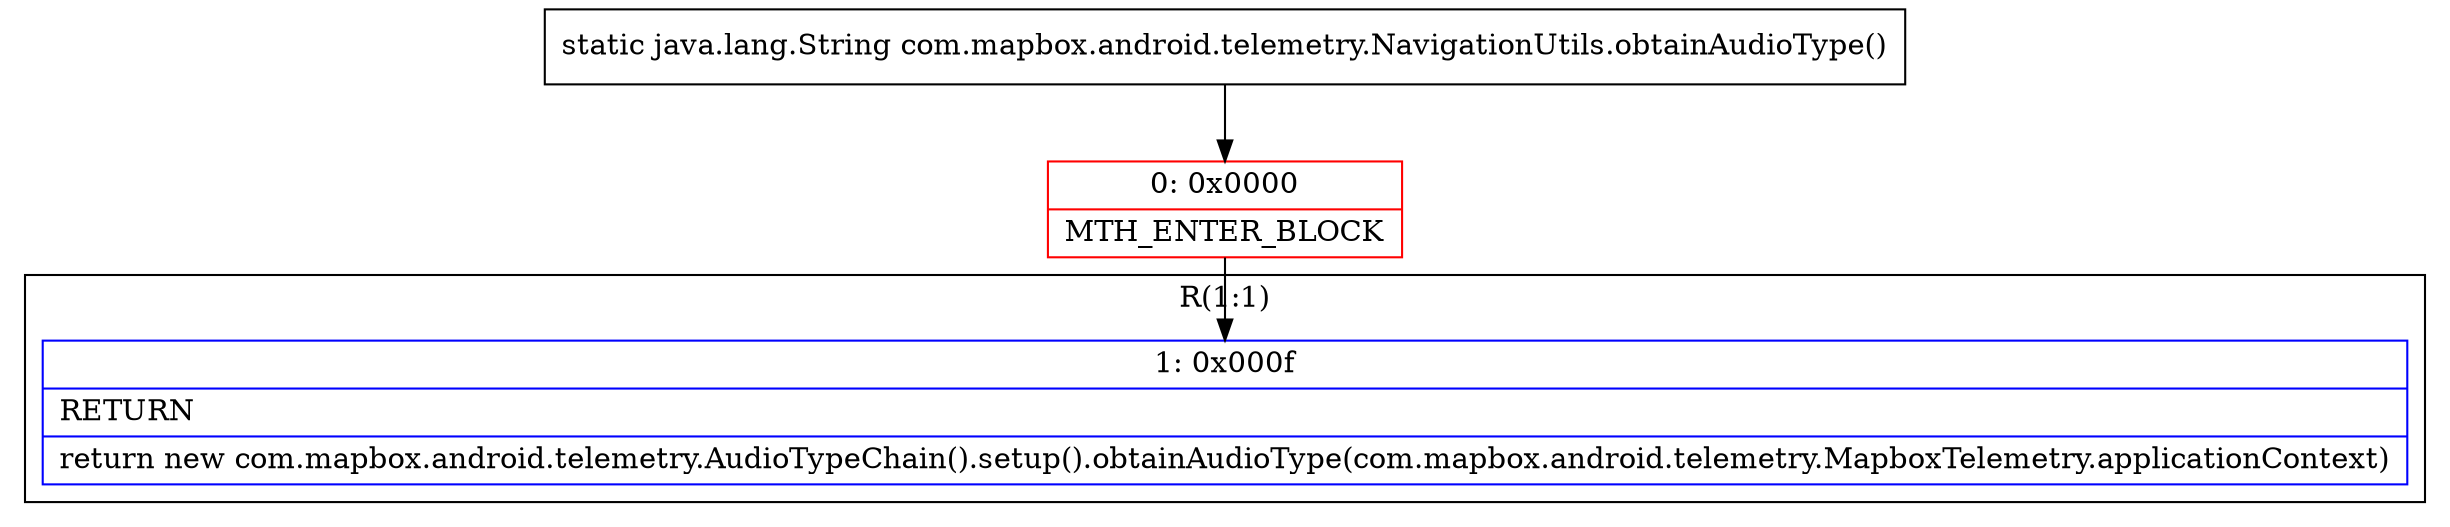 digraph "CFG forcom.mapbox.android.telemetry.NavigationUtils.obtainAudioType()Ljava\/lang\/String;" {
subgraph cluster_Region_360367980 {
label = "R(1:1)";
node [shape=record,color=blue];
Node_1 [shape=record,label="{1\:\ 0x000f|RETURN\l|return new com.mapbox.android.telemetry.AudioTypeChain().setup().obtainAudioType(com.mapbox.android.telemetry.MapboxTelemetry.applicationContext)\l}"];
}
Node_0 [shape=record,color=red,label="{0\:\ 0x0000|MTH_ENTER_BLOCK\l}"];
MethodNode[shape=record,label="{static java.lang.String com.mapbox.android.telemetry.NavigationUtils.obtainAudioType() }"];
MethodNode -> Node_0;
Node_0 -> Node_1;
}


